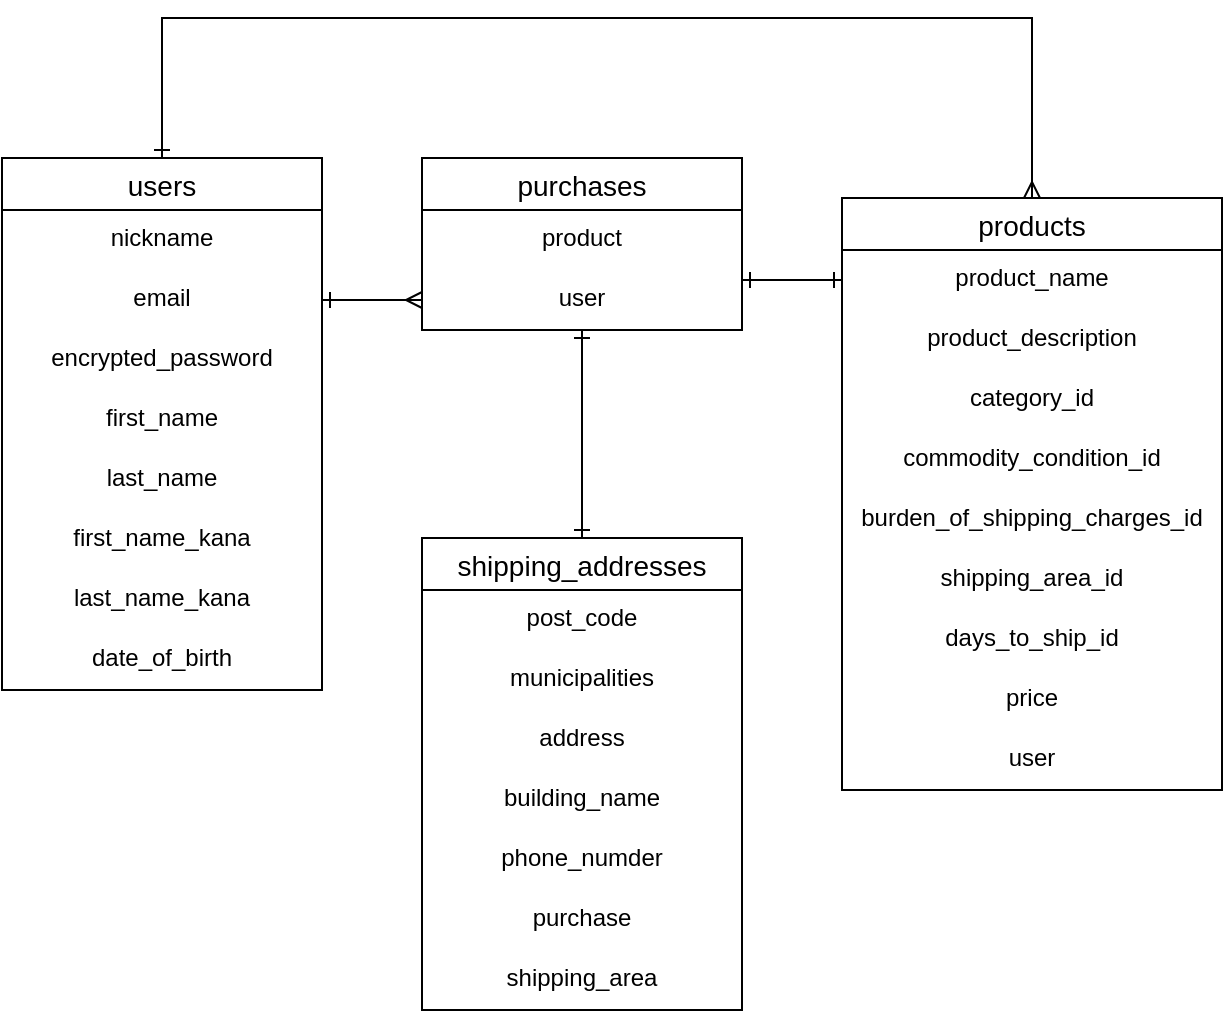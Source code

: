 <mxfile>
    <diagram id="ZTIvfL_P3Ebt9nE0mgvr" name="ページ1">
        <mxGraphModel dx="847" dy="555" grid="1" gridSize="10" guides="1" tooltips="1" connect="1" arrows="1" fold="1" page="1" pageScale="1" pageWidth="827" pageHeight="1169" math="0" shadow="0">
            <root>
                <mxCell id="0"/>
                <mxCell id="1" parent="0"/>
                <mxCell id="53" value="users" style="swimlane;fontStyle=0;childLayout=stackLayout;horizontal=1;startSize=26;horizontalStack=0;resizeParent=1;resizeParentMax=0;resizeLast=0;collapsible=1;marginBottom=0;align=center;fontSize=14;" parent="1" vertex="1">
                    <mxGeometry x="120" y="100" width="160" height="266" as="geometry">
                        <mxRectangle x="60" y="160" width="70" height="26" as="alternateBounds"/>
                    </mxGeometry>
                </mxCell>
                <mxCell id="54" value="nickname" style="text;strokeColor=none;fillColor=none;spacingLeft=4;spacingRight=4;overflow=hidden;rotatable=0;points=[[0,0.5],[1,0.5]];portConstraint=eastwest;fontSize=12;align=center;" parent="53" vertex="1">
                    <mxGeometry y="26" width="160" height="30" as="geometry"/>
                </mxCell>
                <mxCell id="55" value="email" style="text;strokeColor=none;fillColor=none;spacingLeft=4;spacingRight=4;overflow=hidden;rotatable=0;points=[[0,0.5],[1,0.5]];portConstraint=eastwest;fontSize=12;align=center;" parent="53" vertex="1">
                    <mxGeometry y="56" width="160" height="30" as="geometry"/>
                </mxCell>
                <mxCell id="57" value="encrypted_password" style="text;strokeColor=none;fillColor=none;spacingLeft=4;spacingRight=4;overflow=hidden;rotatable=0;points=[[0,0.5],[1,0.5]];portConstraint=eastwest;fontSize=12;align=center;" parent="53" vertex="1">
                    <mxGeometry y="86" width="160" height="30" as="geometry"/>
                </mxCell>
                <mxCell id="58" value="first_name" style="text;strokeColor=none;fillColor=none;spacingLeft=4;spacingRight=4;overflow=hidden;rotatable=0;points=[[0,0.5],[1,0.5]];portConstraint=eastwest;fontSize=12;align=center;" parent="53" vertex="1">
                    <mxGeometry y="116" width="160" height="30" as="geometry"/>
                </mxCell>
                <mxCell id="84" value="last_name" style="text;strokeColor=none;fillColor=none;spacingLeft=4;spacingRight=4;overflow=hidden;rotatable=0;points=[[0,0.5],[1,0.5]];portConstraint=eastwest;fontSize=12;align=center;" parent="53" vertex="1">
                    <mxGeometry y="146" width="160" height="30" as="geometry"/>
                </mxCell>
                <mxCell id="85" value="first_name_kana" style="text;strokeColor=none;fillColor=none;spacingLeft=4;spacingRight=4;overflow=hidden;rotatable=0;points=[[0,0.5],[1,0.5]];portConstraint=eastwest;fontSize=12;align=center;" parent="53" vertex="1">
                    <mxGeometry y="176" width="160" height="30" as="geometry"/>
                </mxCell>
                <mxCell id="59" value="last_name_kana" style="text;strokeColor=none;fillColor=none;spacingLeft=4;spacingRight=4;overflow=hidden;rotatable=0;points=[[0,0.5],[1,0.5]];portConstraint=eastwest;fontSize=12;align=center;" parent="53" vertex="1">
                    <mxGeometry y="206" width="160" height="30" as="geometry"/>
                </mxCell>
                <mxCell id="60" value="date_of_birth" style="text;strokeColor=none;fillColor=none;spacingLeft=4;spacingRight=4;overflow=hidden;rotatable=0;points=[[0,0.5],[1,0.5]];portConstraint=eastwest;fontSize=12;align=center;" parent="53" vertex="1">
                    <mxGeometry y="236" width="160" height="30" as="geometry"/>
                </mxCell>
                <mxCell id="61" value="products" style="swimlane;fontStyle=0;childLayout=stackLayout;horizontal=1;startSize=26;horizontalStack=0;resizeParent=1;resizeParentMax=0;resizeLast=0;collapsible=1;marginBottom=0;align=center;fontSize=14;" parent="1" vertex="1">
                    <mxGeometry x="540" y="120" width="190" height="296" as="geometry"/>
                </mxCell>
                <mxCell id="87" value="product_name" style="text;strokeColor=none;fillColor=none;spacingLeft=4;spacingRight=4;overflow=hidden;rotatable=0;points=[[0,0.5],[1,0.5]];portConstraint=eastwest;fontSize=12;align=center;" parent="61" vertex="1">
                    <mxGeometry y="26" width="190" height="30" as="geometry"/>
                </mxCell>
                <mxCell id="88" value="product_description" style="text;strokeColor=none;fillColor=none;spacingLeft=4;spacingRight=4;overflow=hidden;rotatable=0;points=[[0,0.5],[1,0.5]];portConstraint=eastwest;fontSize=12;align=center;" parent="61" vertex="1">
                    <mxGeometry y="56" width="190" height="30" as="geometry"/>
                </mxCell>
                <mxCell id="90" value="category_id&#10;" style="text;strokeColor=none;fillColor=none;spacingLeft=4;spacingRight=4;overflow=hidden;rotatable=0;points=[[0,0.5],[1,0.5]];portConstraint=eastwest;fontSize=12;align=center;" parent="61" vertex="1">
                    <mxGeometry y="86" width="190" height="30" as="geometry"/>
                </mxCell>
                <mxCell id="89" value="commodity_condition_id&#10;" style="text;strokeColor=none;fillColor=none;spacingLeft=4;spacingRight=4;overflow=hidden;rotatable=0;points=[[0,0.5],[1,0.5]];portConstraint=eastwest;fontSize=12;align=center;" parent="61" vertex="1">
                    <mxGeometry y="116" width="190" height="30" as="geometry"/>
                </mxCell>
                <mxCell id="62" value="burden_of_shipping_charges_id" style="text;strokeColor=none;fillColor=none;spacingLeft=4;spacingRight=4;overflow=hidden;rotatable=0;points=[[0,0.5],[1,0.5]];portConstraint=eastwest;fontSize=12;align=center;" parent="61" vertex="1">
                    <mxGeometry y="146" width="190" height="30" as="geometry"/>
                </mxCell>
                <mxCell id="63" value="shipping_area_id" style="text;strokeColor=none;fillColor=none;spacingLeft=4;spacingRight=4;overflow=hidden;rotatable=0;points=[[0,0.5],[1,0.5]];portConstraint=eastwest;fontSize=12;align=center;" parent="61" vertex="1">
                    <mxGeometry y="176" width="190" height="30" as="geometry"/>
                </mxCell>
                <mxCell id="64" value="days_to_ship_id" style="text;strokeColor=none;fillColor=none;spacingLeft=4;spacingRight=4;overflow=hidden;rotatable=0;points=[[0,0.5],[1,0.5]];portConstraint=eastwest;fontSize=12;align=center;" parent="61" vertex="1">
                    <mxGeometry y="206" width="190" height="30" as="geometry"/>
                </mxCell>
                <mxCell id="65" value="price" style="text;strokeColor=none;fillColor=none;spacingLeft=4;spacingRight=4;overflow=hidden;rotatable=0;points=[[0,0.5],[1,0.5]];portConstraint=eastwest;fontSize=12;align=center;" parent="61" vertex="1">
                    <mxGeometry y="236" width="190" height="30" as="geometry"/>
                </mxCell>
                <mxCell id="66" value="user" style="text;strokeColor=none;fillColor=none;spacingLeft=4;spacingRight=4;overflow=hidden;rotatable=0;points=[[0,0.5],[1,0.5]];portConstraint=eastwest;fontSize=12;align=center;" parent="61" vertex="1">
                    <mxGeometry y="266" width="190" height="30" as="geometry"/>
                </mxCell>
                <mxCell id="67" value="purchases" style="swimlane;fontStyle=0;childLayout=stackLayout;horizontal=1;startSize=26;horizontalStack=0;resizeParent=1;resizeParentMax=0;resizeLast=0;collapsible=1;marginBottom=0;align=center;fontSize=14;" parent="1" vertex="1">
                    <mxGeometry x="330" y="100" width="160" height="86" as="geometry"/>
                </mxCell>
                <mxCell id="69" value="product" style="text;strokeColor=none;fillColor=none;spacingLeft=4;spacingRight=4;overflow=hidden;rotatable=0;points=[[0,0.5],[1,0.5]];portConstraint=eastwest;fontSize=12;align=center;" parent="67" vertex="1">
                    <mxGeometry y="26" width="160" height="30" as="geometry"/>
                </mxCell>
                <mxCell id="70" value="user" style="text;strokeColor=none;fillColor=none;spacingLeft=4;spacingRight=4;overflow=hidden;rotatable=0;points=[[0,0.5],[1,0.5]];portConstraint=eastwest;fontSize=12;align=center;" parent="67" vertex="1">
                    <mxGeometry y="56" width="160" height="30" as="geometry"/>
                </mxCell>
                <mxCell id="71" style="edgeStyle=none;html=1;exitX=0.5;exitY=0;exitDx=0;exitDy=0;startArrow=ERone;startFill=0;endArrow=ERone;endFill=0;" parent="1" source="72" target="70" edge="1">
                    <mxGeometry relative="1" as="geometry"/>
                </mxCell>
                <mxCell id="72" value="shipping_addresses" style="swimlane;fontStyle=0;childLayout=stackLayout;horizontal=1;startSize=26;horizontalStack=0;resizeParent=1;resizeParentMax=0;resizeLast=0;collapsible=1;marginBottom=0;align=center;fontSize=14;" parent="1" vertex="1">
                    <mxGeometry x="330" y="290" width="160" height="236" as="geometry"/>
                </mxCell>
                <mxCell id="74" value="post_code" style="text;strokeColor=none;fillColor=none;spacingLeft=4;spacingRight=4;overflow=hidden;rotatable=0;points=[[0,0.5],[1,0.5]];portConstraint=eastwest;fontSize=12;align=center;" parent="72" vertex="1">
                    <mxGeometry y="26" width="160" height="30" as="geometry"/>
                </mxCell>
                <mxCell id="76" value="municipalities" style="text;strokeColor=none;fillColor=none;spacingLeft=4;spacingRight=4;overflow=hidden;rotatable=0;points=[[0,0.5],[1,0.5]];portConstraint=eastwest;fontSize=12;align=center;" parent="72" vertex="1">
                    <mxGeometry y="56" width="160" height="30" as="geometry"/>
                </mxCell>
                <mxCell id="77" value="address" style="text;strokeColor=none;fillColor=none;spacingLeft=4;spacingRight=4;overflow=hidden;rotatable=0;points=[[0,0.5],[1,0.5]];portConstraint=eastwest;fontSize=12;align=center;" parent="72" vertex="1">
                    <mxGeometry y="86" width="160" height="30" as="geometry"/>
                </mxCell>
                <mxCell id="78" value="building_name" style="text;strokeColor=none;fillColor=none;spacingLeft=4;spacingRight=4;overflow=hidden;rotatable=0;points=[[0,0.5],[1,0.5]];portConstraint=eastwest;fontSize=12;align=center;" parent="72" vertex="1">
                    <mxGeometry y="116" width="160" height="30" as="geometry"/>
                </mxCell>
                <mxCell id="79" value="phone_numder" style="text;strokeColor=none;fillColor=none;spacingLeft=4;spacingRight=4;overflow=hidden;rotatable=0;points=[[0,0.5],[1,0.5]];portConstraint=eastwest;fontSize=12;align=center;" parent="72" vertex="1">
                    <mxGeometry y="146" width="160" height="30" as="geometry"/>
                </mxCell>
                <mxCell id="75" value="purchase" style="text;strokeColor=none;fillColor=none;spacingLeft=4;spacingRight=4;overflow=hidden;rotatable=0;points=[[0,0.5],[1,0.5]];portConstraint=eastwest;fontSize=12;align=center;" parent="72" vertex="1">
                    <mxGeometry y="176" width="160" height="30" as="geometry"/>
                </mxCell>
                <mxCell id="91" value="shipping_area" style="text;strokeColor=none;fillColor=none;spacingLeft=4;spacingRight=4;overflow=hidden;rotatable=0;points=[[0,0.5],[1,0.5]];portConstraint=eastwest;fontSize=12;align=center;" parent="72" vertex="1">
                    <mxGeometry y="206" width="160" height="30" as="geometry"/>
                </mxCell>
                <mxCell id="80" style="edgeStyle=none;html=1;exitX=1;exitY=0.5;exitDx=0;exitDy=0;startArrow=ERone;startFill=0;endArrow=ERmany;endFill=0;entryX=0;entryY=0.5;entryDx=0;entryDy=0;" parent="1" source="55" target="70" edge="1">
                    <mxGeometry relative="1" as="geometry">
                        <mxPoint x="330" y="231" as="targetPoint"/>
                    </mxGeometry>
                </mxCell>
                <mxCell id="81" style="edgeStyle=none;html=1;entryX=0;entryY=0.5;entryDx=0;entryDy=0;startArrow=ERone;startFill=0;endArrow=ERone;endFill=0;" parent="1" edge="1">
                    <mxGeometry relative="1" as="geometry">
                        <mxPoint x="490" y="161" as="sourcePoint"/>
                        <mxPoint x="540" y="161" as="targetPoint"/>
                    </mxGeometry>
                </mxCell>
                <mxCell id="82" value="" style="endArrow=ERmany;html=1;targetPerimeterSpacing=0;rounded=0;exitX=0.5;exitY=0;exitDx=0;exitDy=0;entryX=0.5;entryY=0;entryDx=0;entryDy=0;startArrow=ERone;startFill=0;endFill=0;" parent="1" source="53" target="61" edge="1">
                    <mxGeometry relative="1" as="geometry">
                        <mxPoint x="130" y="50" as="sourcePoint"/>
                        <mxPoint x="680" y="50" as="targetPoint"/>
                        <Array as="points">
                            <mxPoint x="200" y="30"/>
                            <mxPoint x="410" y="30"/>
                            <mxPoint x="635" y="30"/>
                        </Array>
                    </mxGeometry>
                </mxCell>
            </root>
        </mxGraphModel>
    </diagram>
</mxfile>